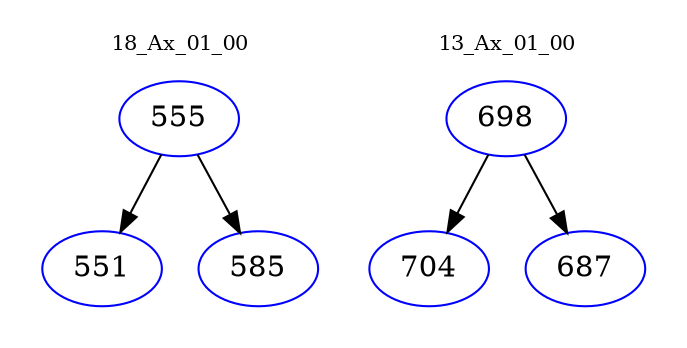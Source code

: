 digraph{
subgraph cluster_0 {
color = white
label = "18_Ax_01_00";
fontsize=10;
T0_555 [label="555", color="blue"]
T0_555 -> T0_551 [color="black"]
T0_551 [label="551", color="blue"]
T0_555 -> T0_585 [color="black"]
T0_585 [label="585", color="blue"]
}
subgraph cluster_1 {
color = white
label = "13_Ax_01_00";
fontsize=10;
T1_698 [label="698", color="blue"]
T1_698 -> T1_704 [color="black"]
T1_704 [label="704", color="blue"]
T1_698 -> T1_687 [color="black"]
T1_687 [label="687", color="blue"]
}
}
